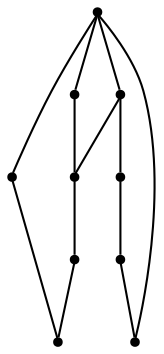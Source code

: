graph {
  node [shape=point,comment="{\"directed\":false,\"doi\":\"10.4230/LIPIcs.GD.2024.11\",\"figure\":\"6 (3)\"}"]

  v0 [pos="1773.6260384751279,1944.3523910565"]
  v1 [pos="1821.3100130477774,1905.0092539935038"]
  v2 [pos="1727.9508963496571,1992.1374995197023"]
  v3 [pos="1727.946794420323,1905.0092539935038"]
  v4 [pos="1680.8213181951567,1946.3231338527944"]
  v5 [pos="1634.5876459243011,1905.0051848381624"]
  v6 [pos="1584.3946897068204,1871.7581511210403"]
  v7 [pos="1541.2287518114936,1905.0051848381624"]
  v8 [pos="1499.754653080149,1870.0539379996092"]
  v9 [pos="1447.8655331840391,1905.0051848381624"]

  v0 -- v1 [id="-1",pos="1773.6260384751279,1944.3523910565 1802.0837614921027,1941.8354913167234 1818.296621286451,1925.6266468196745 1821.3100130477774,1905.0092539935038"]
  v9 -- v3 [id="-160",pos="1447.8655331840391,1905.0051848381624 1447.8696351133733,1905.0092539935038 1445.744008972827,1859.3659200120403 1458.3433552048898,1835.285930312525 1470.9427014369523,1811.2059406130093 1498.2709629814492,1808.6891680343372 1531.034249095817,1807.4474398496802 1563.7974080185772,1806.205711665023 1601.9954643196013,1806.2432241908268 1624.976698302738,1813.3393224618562 1647.9538621544423,1820.4396170493317 1655.7102607484342,1834.602566537374 1662.5538051771136,1851.0615369268162 1669.4015469288327,1867.5203801551538 1675.3322371922,1886.2752442848912 1678.2997445812068,1895.654774507983 1681.267251970214,1905.0301084146286 1681.267251970214,1905.0301084146286 1683.3136377394364,1908.7593621239412 1685.3600235086592,1912.4845466779125 1689.456992370144,1919.9389849411962 1695.325231554346,1923.6224606529179 1701.1935979301552,1927.3017400481936 1708.8332346286816,1927.2058605754612 1715.5224956377533,1921.6390017461815 1722.2118838384324,1916.0721429169016 1727.946826218225,1905.0301084146286 1727.946794420323,1905.0092539935038"]
  v9 -- v8 [id="-161",pos="1447.8655331840391,1905.0051848381624 1454.3714156933424,1879.2333166443445 1480.545286210338,1863.6119564497142 1499.754653080149,1870.0539379996092"]
  v5 -- v9 [id="-162",pos="1634.5876459243011,1905.0051848381624 1628.5610849869609,1863.7536139200374 1596.1521546904225,1831.3440632366226 1554.8866183970842,1825.310523154123 1503.3265749868604,1817.7685980509987 1455.4133693400247,1853.4449175069522 1447.8655331840391,1905.0051848381624"]
  v5 -- v6 [id="-164",pos="1634.5876459243011,1905.0051848381624 1630.257312261394,1887.850261724232 1616.8536063050126,1874.4457010629478 1599.6864278813846,1870.1163741018793 1594.44479574757,1868.7939939371563 1589.1871449338669,1868.3863096463297 1584.3946897068204,1871.7581511210403"]
  v5 -- v2 [id="-166",pos="1634.5876459243011,1905.0051848381624 1636.946700462073,1956.5569323753766 1680.658767321077,1996.4374522656497 1727.9508963496571,1992.1374995197023"]
  v8 -- v7 [id="-168",pos="1499.754653080149,1870.0539379996092 1523.4945850005977,1874.4457010629478 1536.898290956979,1887.8461925688905 1541.2287518114936,1905.0051848381624"]
  v4 -- v3 [id="-171",pos="1680.8213181951567,1946.3231338527944 1708.237087565449,1944.3231440024833 1725.591873609787,1926.9725199488512 1727.946794420323,1905.0092539935038"]
  v7 -- v6 [id="-172",pos="1541.2287518114936,1905.0051848381624 1546.4119369493878,1884.477034924866 1564.076217878506,1870.3848329117282 1584.3946897068204,1871.7581511210403"]
  v5 -- v4 [id="-173",pos="1634.5876459243011,1905.0051848381624 1637.3509153899486,1930.7851913426632 1660.486432792693,1949.4399796832224 1680.8213181951567,1946.3231338527944"]
  v3 -- v0 [id="-175",pos="1727.946794420323,1905.0092539935038 1731.7144960085109,1930.7643369215384 1755.662640590046,1948.6107621213023 1773.6260384751279,1944.3523910565"]
  v2 -- v1 [id="-176",pos="1727.9508963496571,1992.1374995197023 1780.4778503582793,1991.8747846779713 1819.1051783338094,1953.25684739348 1821.3100130477774,1905.0092539935038"]
}